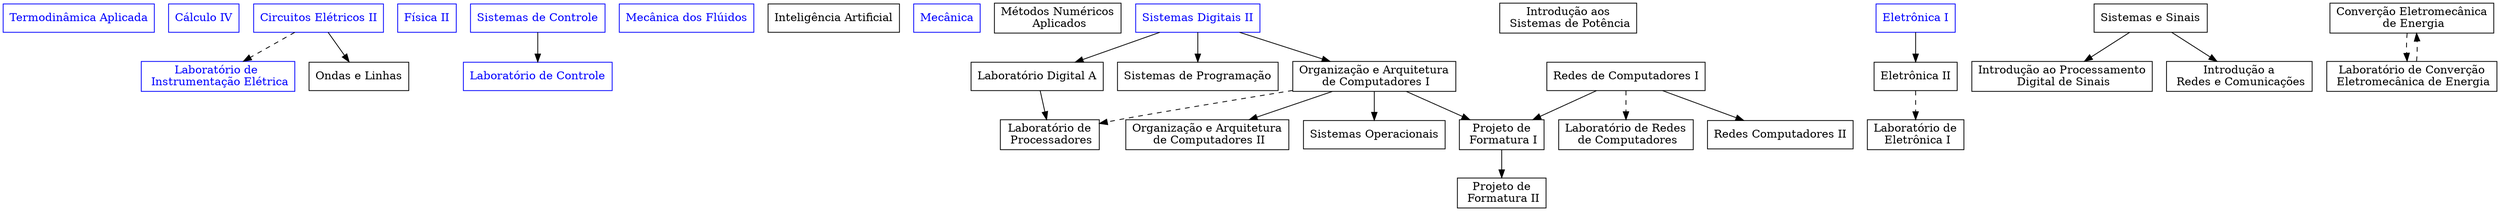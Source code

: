 digraph g {
  # defaults
  node [shape=box];


	# 2021/02
  PME3344 [label="Termodinâmica Aplicada", color="blue", fontcolor="blue"];
	MAT2456 [label="Cálculo IV", color="blue", fontcolor="blue"];
	PSI3213 [label="Circuitos Elétricos II", color="blue", fontcolor="blue"];
	PSI3214 [label="Laboratório de \n Instrumentação Elétrica", color="blue", fontcolor="blue"];
	4323102 [label="Física II", color="blue", fontcolor="blue"];
	PTC3313 [label="Sistemas de Controle", color="blue", fontcolor="blue"];
  PME3332 [label="Mecânica dos Flúidos", color="blue", fontcolor="blue"];
	PCS3438 [label="Inteligência Artificial"];
	PME3100 [label="Mecânica", color="blue", fontcolor="blue"];
	
	
	# 2022/01
	MAP3121 [label="Métodos Numéricos\n Aplicados"];


	# 2021/01
	PCS3225 [label="Sistemas Digitais II", color="blue", fontcolor="blue"];
	
	
	# 2022/01
	PEA3301 [label="Introdução aos\n Sistemas de Potência"];
	PCS3412 [label="Organização e Arquitetura\n de Computadores I"];
	PCS3335 [label="Laboratório Digital A"];
	PSI3321 [label="Eletrônica I", color="blue", fontcolor="blue"];
	PTC3307 [label="Sistemas e Sinais"];
	PEA3306 [label="Converção Eletromecânica\n de Energia"];
	PEA3311 [label="Laboratório de Converção\n Eletromecânica de Energia"];
	
	
	# 2022/02
	PSI3322 [label="Eletrônica II"];
	PSI3323 [label="Laboratório de\n Eletrônica I"];
	PTC3312 [label="Laboratório de Controle", color="blue", fontcolor="blue"];
	PTC3314 [label="Ondas e Linhas"];
	PTC3361 [label="Introdução ao Processamento\n Digital de Sinais"];
	PTC3360 [label="Introdução a\n Redes e Comunicações"];
	PCS3422 [label="Organização e Arquitetura\n de Computadores II"];
	PCS3446 [label="Sistemas Operacionais"];
	
	
	# 2023/01
	PCS3216 [label="Sistemas de Programação"];
	PCS3432 [label="Laboratório de\n Processadores"];
	PCS3414 [label="Redes de Computadores I"];
	PCS3434 [label="Laboratório de Redes\n de Computadores"];
	PCS3550 [label="Projeto de\n Formatura I"];
	#M1 [label="Módulo I"];
	#M2 [label="Módulo II"];
	#M3 [label="Módulo III"];
	#PCS3567 [label="Estágio Supervisionado"];
	
	
	# 2023/02
	PCS3424 [label="Redes Computadores II"];
	PCS3560 [label="Projeto de\n Formatura II"];
	#M4 [label="Módulo IV"];
	#M5 [label="Módulo V"];
	#M6 [label="Módulo VI"];
	#PCS3577 [label="Estágio Supervisionado II"];
	
	

	PSI3213 -> PSI3214 [style="dashed"];
	
	PCS3225 -> PCS3412;
	PCS3225 -> PCS3335;
	PEA3311 -> PEA3306 [style="dashed"];
	PEA3306 -> PEA3311 [style="dashed"];
	
	PSI3321 -> PSI3322;
	PSI3322 -> PSI3323 [style="dashed"];
	PTC3313 -> PTC3312;
	PSI3213 -> PTC3314;
	PTC3307 -> PTC3361;
	PTC3307 -> PTC3360;
	PCS3412 -> PCS3422;
	PCS3412 -> PCS3446;
	
	PCS3225 -> PCS3216;
	PCS3335 -> PCS3432;
	PCS3412 -> PCS3432 [style="dashed"];
	PCS3414 -> PCS3434 [style="dashed"];
	{PCS3414, PCS3412} -> PCS3550;
	
	PCS3414 -> PCS3424;
	PCS3550 -> PCS3560;
}
